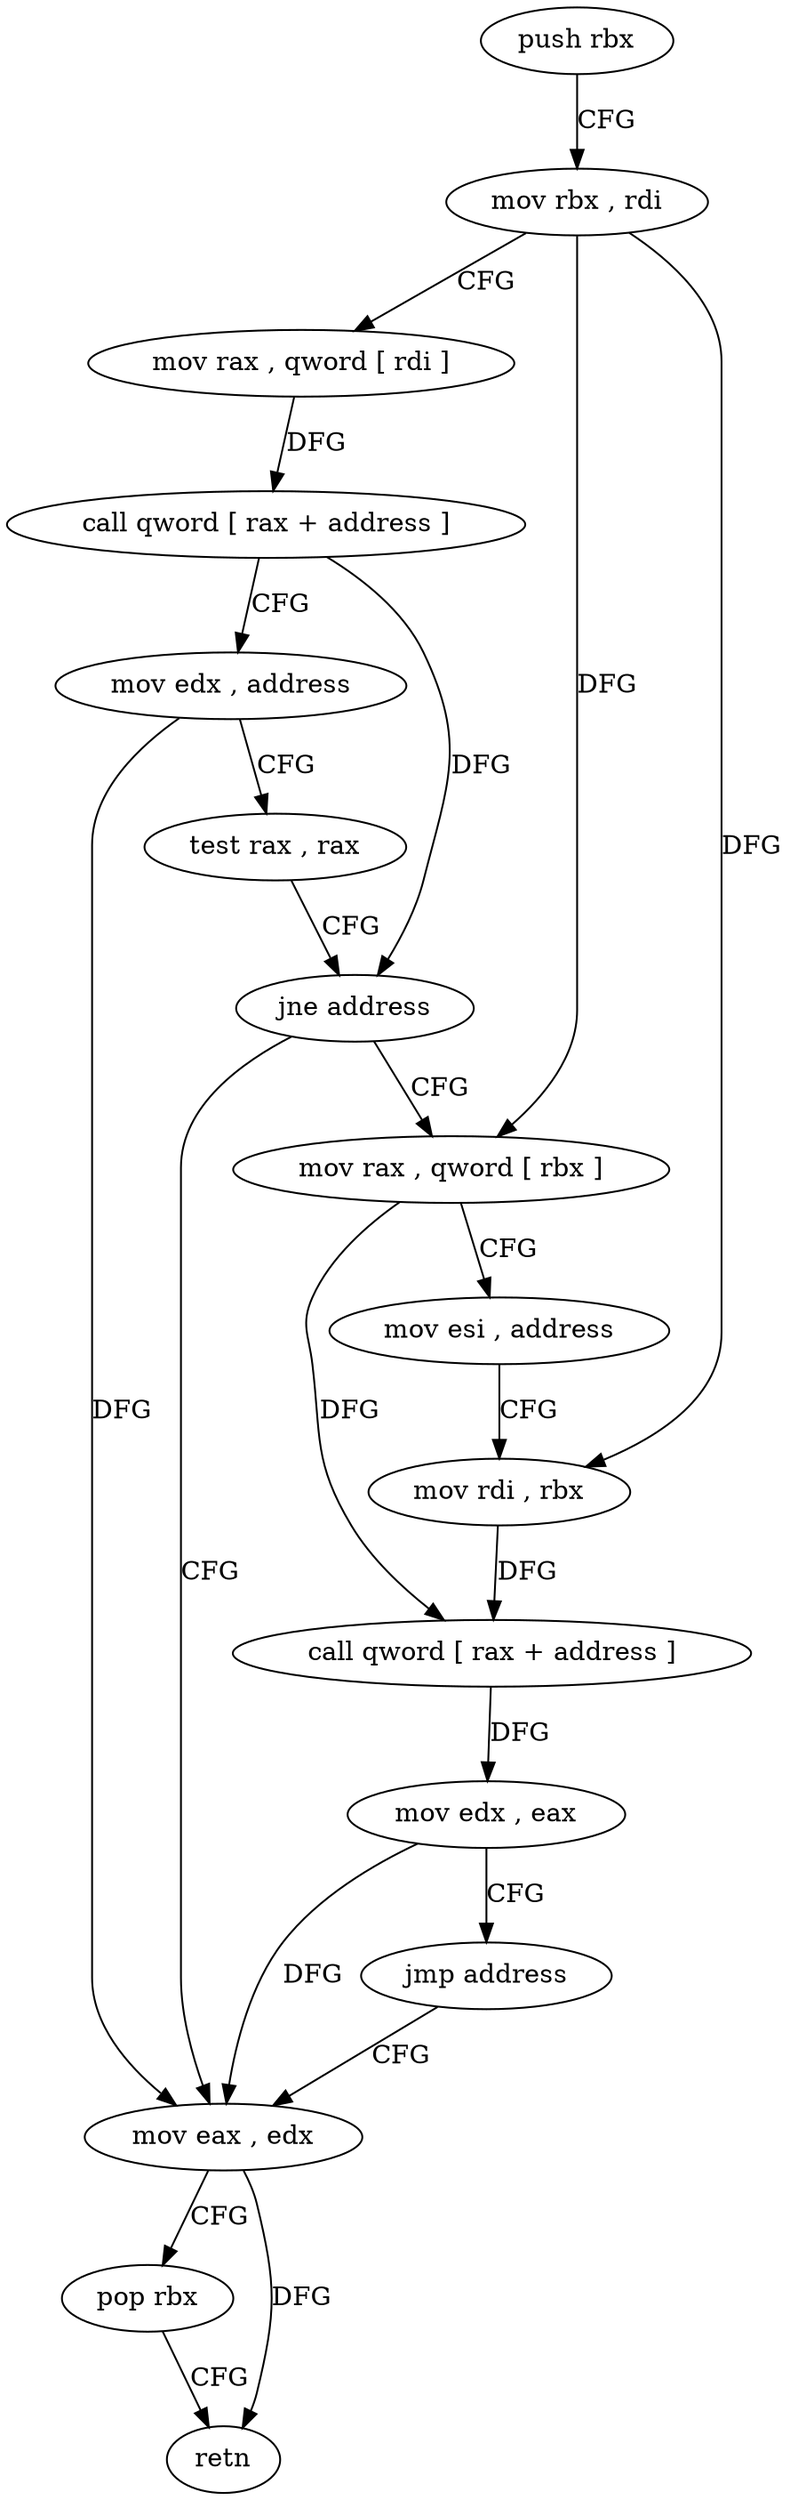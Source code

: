 digraph "func" {
"182859" [label = "push rbx" ]
"182860" [label = "mov rbx , rdi" ]
"182863" [label = "mov rax , qword [ rdi ]" ]
"182866" [label = "call qword [ rax + address ]" ]
"182869" [label = "mov edx , address" ]
"182874" [label = "test rax , rax" ]
"182877" [label = "jne address" ]
"182883" [label = "mov rax , qword [ rbx ]" ]
"182879" [label = "mov eax , edx" ]
"182886" [label = "mov esi , address" ]
"182891" [label = "mov rdi , rbx" ]
"182894" [label = "call qword [ rax + address ]" ]
"182900" [label = "mov edx , eax" ]
"182902" [label = "jmp address" ]
"182881" [label = "pop rbx" ]
"182882" [label = "retn" ]
"182859" -> "182860" [ label = "CFG" ]
"182860" -> "182863" [ label = "CFG" ]
"182860" -> "182883" [ label = "DFG" ]
"182860" -> "182891" [ label = "DFG" ]
"182863" -> "182866" [ label = "DFG" ]
"182866" -> "182869" [ label = "CFG" ]
"182866" -> "182877" [ label = "DFG" ]
"182869" -> "182874" [ label = "CFG" ]
"182869" -> "182879" [ label = "DFG" ]
"182874" -> "182877" [ label = "CFG" ]
"182877" -> "182883" [ label = "CFG" ]
"182877" -> "182879" [ label = "CFG" ]
"182883" -> "182886" [ label = "CFG" ]
"182883" -> "182894" [ label = "DFG" ]
"182879" -> "182881" [ label = "CFG" ]
"182879" -> "182882" [ label = "DFG" ]
"182886" -> "182891" [ label = "CFG" ]
"182891" -> "182894" [ label = "DFG" ]
"182894" -> "182900" [ label = "DFG" ]
"182900" -> "182902" [ label = "CFG" ]
"182900" -> "182879" [ label = "DFG" ]
"182902" -> "182879" [ label = "CFG" ]
"182881" -> "182882" [ label = "CFG" ]
}

